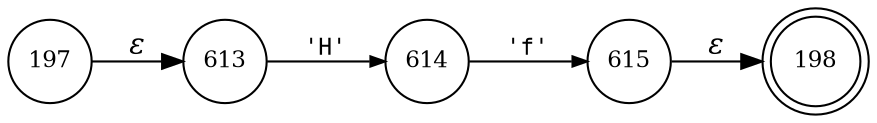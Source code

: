 digraph ATN {
rankdir=LR;
s198[fontsize=11, label="198", shape=doublecircle, fixedsize=true, width=.6];
s197[fontsize=11,label="197", shape=circle, fixedsize=true, width=.55, peripheries=1];
s613[fontsize=11,label="613", shape=circle, fixedsize=true, width=.55, peripheries=1];
s614[fontsize=11,label="614", shape=circle, fixedsize=true, width=.55, peripheries=1];
s615[fontsize=11,label="615", shape=circle, fixedsize=true, width=.55, peripheries=1];
s197 -> s613 [fontname="Times-Italic", label="&epsilon;"];
s613 -> s614 [fontsize=11, fontname="Courier", arrowsize=.7, label = "'H'", arrowhead = normal];
s614 -> s615 [fontsize=11, fontname="Courier", arrowsize=.7, label = "'f'", arrowhead = normal];
s615 -> s198 [fontname="Times-Italic", label="&epsilon;"];
}